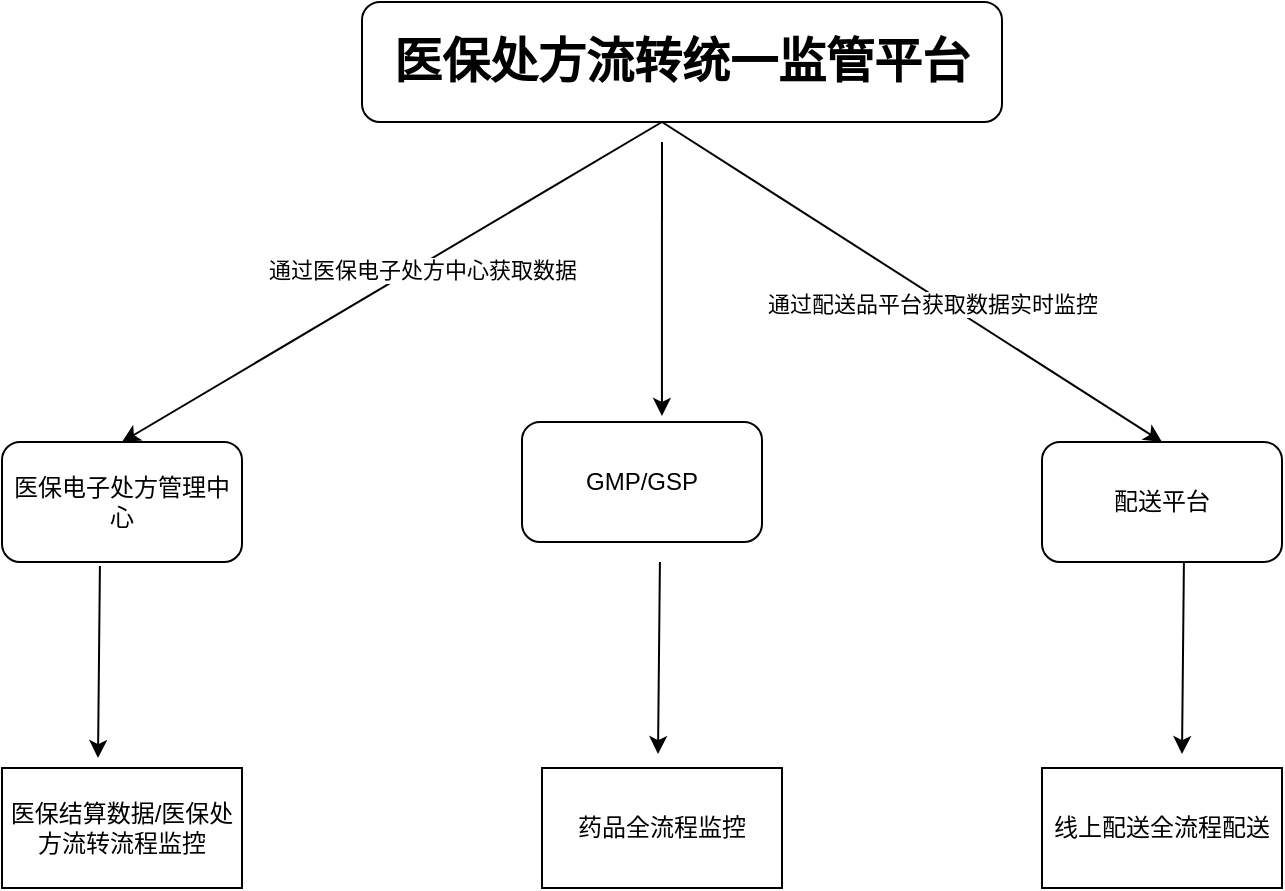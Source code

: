 <mxfile version="18.0.2" type="github">
  <diagram name="Page-1" id="e7e014a7-5840-1c2e-5031-d8a46d1fe8dd">
    <mxGraphModel dx="1422" dy="706" grid="1" gridSize="10" guides="1" tooltips="1" connect="1" arrows="1" fold="1" page="1" pageScale="1" pageWidth="1169" pageHeight="826" background="#ffffff" math="0" shadow="0">
      <root>
        <mxCell id="0" />
        <mxCell id="1" parent="0" />
        <mxCell id="nQW4x_q83M1rb_K5VCdC-1" value="医保电子处方管理中心" style="rounded=1;whiteSpace=wrap;html=1;" vertex="1" parent="1">
          <mxGeometry x="840" y="250" width="120" height="60" as="geometry" />
        </mxCell>
        <mxCell id="nQW4x_q83M1rb_K5VCdC-2" value="GMP/GSP" style="rounded=1;whiteSpace=wrap;html=1;" vertex="1" parent="1">
          <mxGeometry x="1100" y="240" width="120" height="60" as="geometry" />
        </mxCell>
        <mxCell id="nQW4x_q83M1rb_K5VCdC-3" value="配送平台" style="rounded=1;whiteSpace=wrap;html=1;" vertex="1" parent="1">
          <mxGeometry x="1360" y="250" width="120" height="60" as="geometry" />
        </mxCell>
        <mxCell id="nQW4x_q83M1rb_K5VCdC-4" value="医保结算数据/医保处方流转流程监控" style="rounded=0;whiteSpace=wrap;html=1;" vertex="1" parent="1">
          <mxGeometry x="840" y="413" width="120" height="60" as="geometry" />
        </mxCell>
        <mxCell id="nQW4x_q83M1rb_K5VCdC-5" value="药品全流程监控" style="rounded=0;whiteSpace=wrap;html=1;" vertex="1" parent="1">
          <mxGeometry x="1110" y="413" width="120" height="60" as="geometry" />
        </mxCell>
        <mxCell id="nQW4x_q83M1rb_K5VCdC-6" value="线上配送全流程配送" style="rounded=0;whiteSpace=wrap;html=1;" vertex="1" parent="1">
          <mxGeometry x="1360" y="413" width="120" height="60" as="geometry" />
        </mxCell>
        <mxCell id="nQW4x_q83M1rb_K5VCdC-7" value="" style="endArrow=classic;html=1;rounded=0;entryX=0.5;entryY=0;entryDx=0;entryDy=0;" edge="1" parent="1" target="nQW4x_q83M1rb_K5VCdC-1">
          <mxGeometry width="50" height="50" relative="1" as="geometry">
            <mxPoint x="1170" y="90" as="sourcePoint" />
            <mxPoint x="1110" y="70" as="targetPoint" />
          </mxGeometry>
        </mxCell>
        <mxCell id="nQW4x_q83M1rb_K5VCdC-9" value="通过医保电子处方中心获取数据" style="edgeLabel;html=1;align=center;verticalAlign=middle;resizable=0;points=[];" vertex="1" connectable="0" parent="nQW4x_q83M1rb_K5VCdC-7">
          <mxGeometry x="-0.106" y="2" relative="1" as="geometry">
            <mxPoint as="offset" />
          </mxGeometry>
        </mxCell>
        <mxCell id="nQW4x_q83M1rb_K5VCdC-10" value="" style="endArrow=classic;html=1;rounded=0;entryX=0.583;entryY=-0.05;entryDx=0;entryDy=0;entryPerimeter=0;" edge="1" parent="1" target="nQW4x_q83M1rb_K5VCdC-2">
          <mxGeometry width="50" height="50" relative="1" as="geometry">
            <mxPoint x="1170" y="100" as="sourcePoint" />
            <mxPoint x="1170" y="230" as="targetPoint" />
          </mxGeometry>
        </mxCell>
        <mxCell id="nQW4x_q83M1rb_K5VCdC-12" value="&lt;b style=&quot;font-size: 24px;&quot;&gt;医保处方流转统一监管平台&lt;/b&gt;" style="rounded=1;whiteSpace=wrap;html=1;" vertex="1" parent="1">
          <mxGeometry x="1020" y="30" width="320" height="60" as="geometry" />
        </mxCell>
        <mxCell id="nQW4x_q83M1rb_K5VCdC-14" value="" style="endArrow=classic;html=1;rounded=0;entryX=0.5;entryY=0;entryDx=0;entryDy=0;" edge="1" parent="1" target="nQW4x_q83M1rb_K5VCdC-3">
          <mxGeometry width="50" height="50" relative="1" as="geometry">
            <mxPoint x="1170" y="90" as="sourcePoint" />
            <mxPoint x="1350" y="140" as="targetPoint" />
          </mxGeometry>
        </mxCell>
        <mxCell id="nQW4x_q83M1rb_K5VCdC-15" value="通过配送品平台获取数据实时监控" style="edgeLabel;html=1;align=center;verticalAlign=middle;resizable=0;points=[];" vertex="1" connectable="0" parent="nQW4x_q83M1rb_K5VCdC-14">
          <mxGeometry x="0.097" y="-4" relative="1" as="geometry">
            <mxPoint as="offset" />
          </mxGeometry>
        </mxCell>
        <mxCell id="nQW4x_q83M1rb_K5VCdC-16" value="" style="endArrow=classic;html=1;rounded=0;exitX=0.408;exitY=1.033;exitDx=0;exitDy=0;exitPerimeter=0;entryX=0.4;entryY=-0.083;entryDx=0;entryDy=0;entryPerimeter=0;" edge="1" parent="1" source="nQW4x_q83M1rb_K5VCdC-1" target="nQW4x_q83M1rb_K5VCdC-4">
          <mxGeometry width="50" height="50" relative="1" as="geometry">
            <mxPoint x="930" y="380" as="sourcePoint" />
            <mxPoint x="980" y="330" as="targetPoint" />
          </mxGeometry>
        </mxCell>
        <mxCell id="nQW4x_q83M1rb_K5VCdC-17" value="" style="endArrow=classic;html=1;rounded=0;exitX=0.408;exitY=1.033;exitDx=0;exitDy=0;exitPerimeter=0;entryX=0.4;entryY=-0.083;entryDx=0;entryDy=0;entryPerimeter=0;" edge="1" parent="1">
          <mxGeometry width="50" height="50" relative="1" as="geometry">
            <mxPoint x="1168.96" y="310" as="sourcePoint" />
            <mxPoint x="1168" y="406.04" as="targetPoint" />
          </mxGeometry>
        </mxCell>
        <mxCell id="nQW4x_q83M1rb_K5VCdC-18" value="" style="endArrow=classic;html=1;rounded=0;exitX=0.408;exitY=1.033;exitDx=0;exitDy=0;exitPerimeter=0;entryX=0.4;entryY=-0.083;entryDx=0;entryDy=0;entryPerimeter=0;" edge="1" parent="1">
          <mxGeometry width="50" height="50" relative="1" as="geometry">
            <mxPoint x="1430.96" y="310" as="sourcePoint" />
            <mxPoint x="1430" y="406.04" as="targetPoint" />
          </mxGeometry>
        </mxCell>
      </root>
    </mxGraphModel>
  </diagram>
</mxfile>
